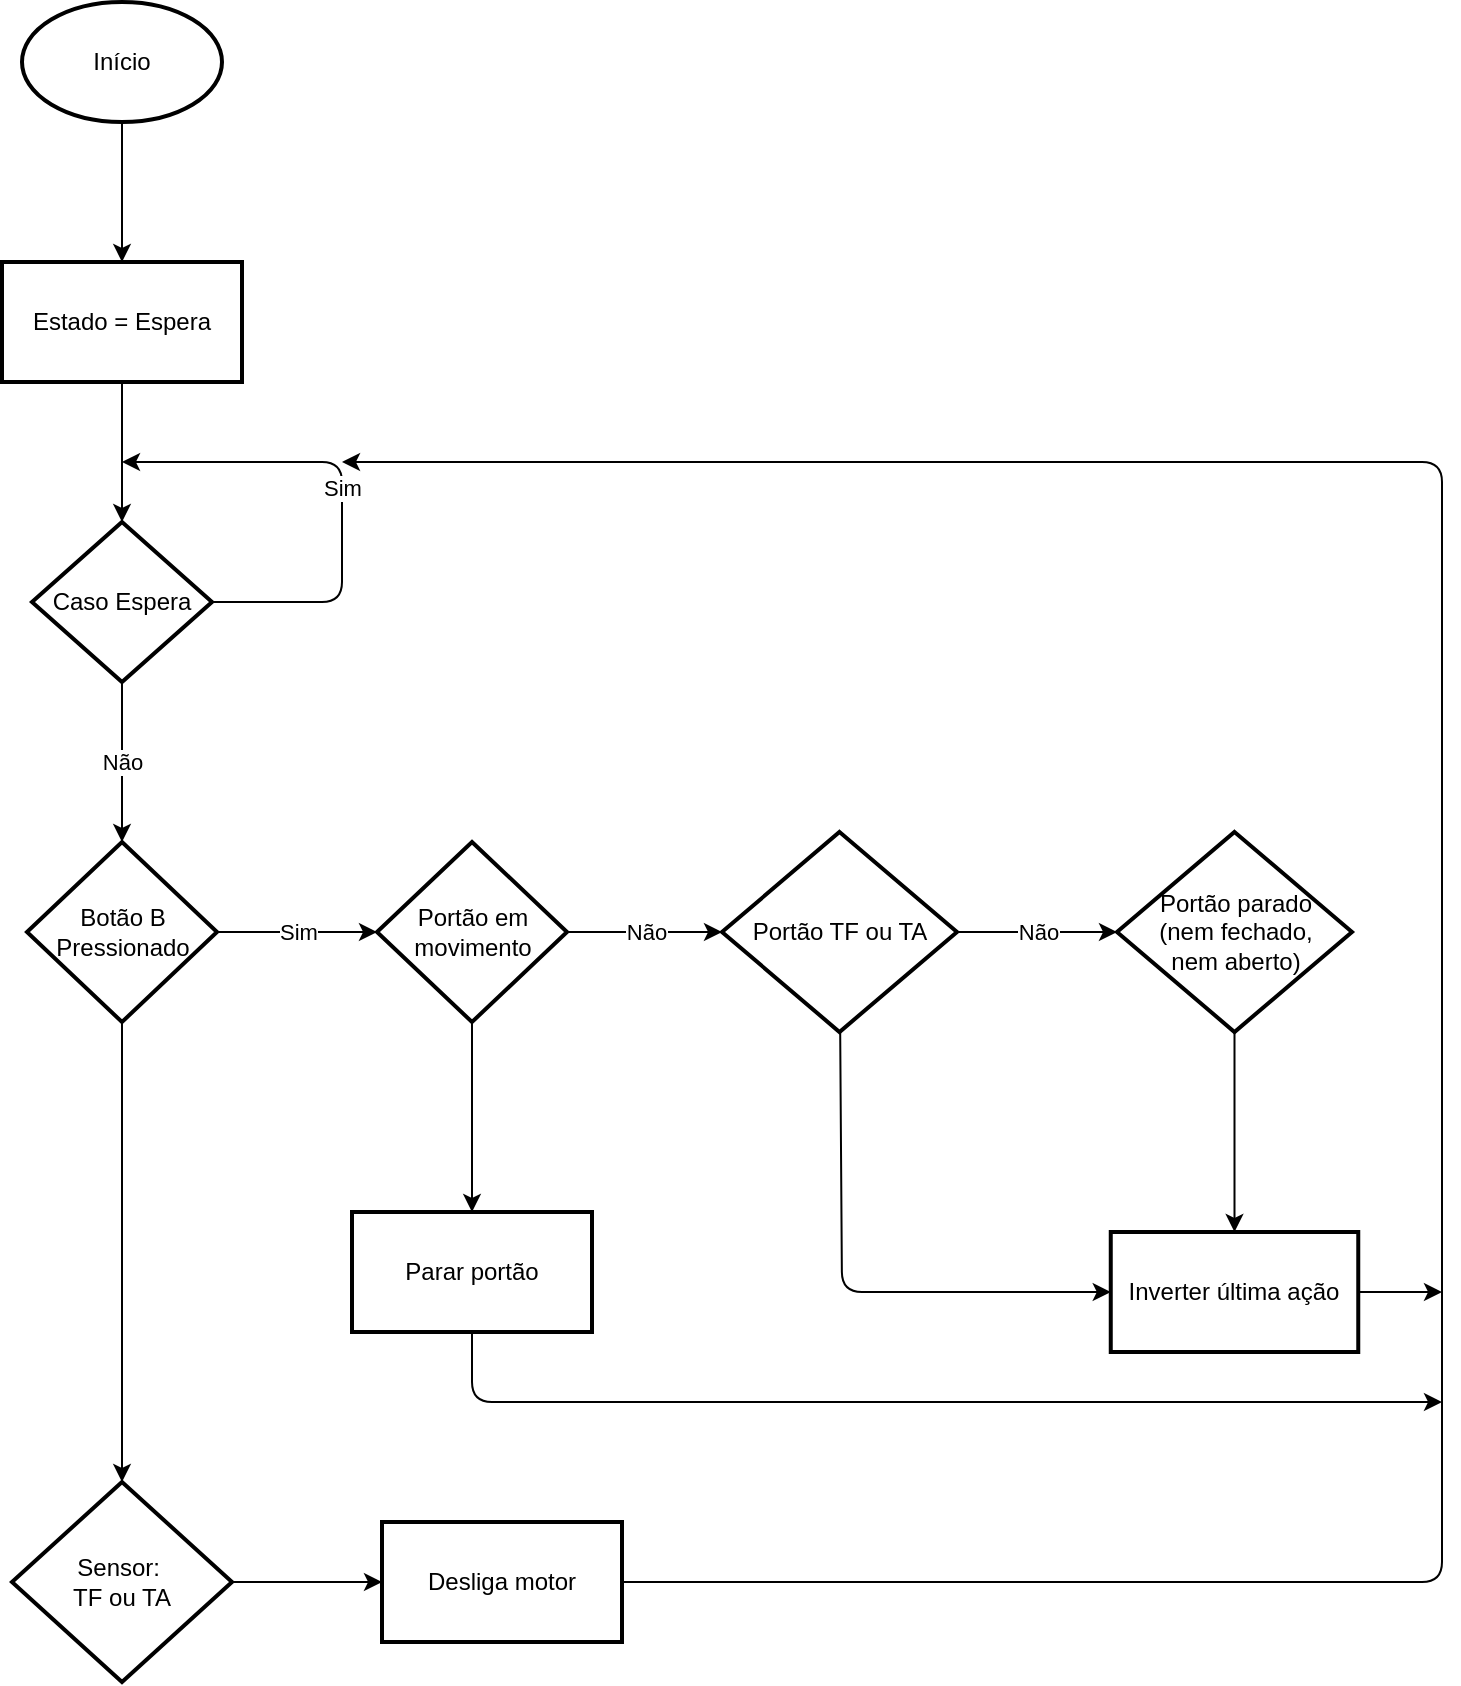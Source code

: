 <mxfile>
    <diagram id="8w0XWqR4YLMk1RkGakDA" name="Página-1">
        <mxGraphModel dx="646" dy="612" grid="1" gridSize="10" guides="1" tooltips="1" connect="1" arrows="1" fold="1" page="1" pageScale="1" pageWidth="850" pageHeight="1100" math="0" shadow="0">
            <root>
                <mxCell id="0"/>
                <mxCell id="1" parent="0"/>
                <mxCell id="5" style="edgeStyle=none;html=1;" parent="1" source="2" target="4" edge="1">
                    <mxGeometry relative="1" as="geometry"/>
                </mxCell>
                <mxCell id="2" value="Início" style="strokeWidth=2;html=1;shape=mxgraph.flowchart.start_1;whiteSpace=wrap;" parent="1" vertex="1">
                    <mxGeometry x="90" y="100" width="100" height="60" as="geometry"/>
                </mxCell>
                <mxCell id="7" value="" style="edgeStyle=none;html=1;" parent="1" source="4" target="6" edge="1">
                    <mxGeometry relative="1" as="geometry"/>
                </mxCell>
                <mxCell id="4" value="Estado = Espera" style="whiteSpace=wrap;html=1;strokeWidth=2;" parent="1" vertex="1">
                    <mxGeometry x="80" y="230" width="120" height="60" as="geometry"/>
                </mxCell>
                <mxCell id="8" value="Sim" style="edgeStyle=none;html=1;" parent="1" source="6" edge="1">
                    <mxGeometry relative="1" as="geometry">
                        <mxPoint x="140" y="330" as="targetPoint"/>
                        <Array as="points">
                            <mxPoint x="250" y="400"/>
                            <mxPoint x="250" y="330"/>
                        </Array>
                    </mxGeometry>
                </mxCell>
                <mxCell id="10" value="Não" style="edgeStyle=none;html=1;" parent="1" source="6" target="9" edge="1">
                    <mxGeometry relative="1" as="geometry"/>
                </mxCell>
                <mxCell id="6" value="Caso Espera" style="rhombus;whiteSpace=wrap;html=1;strokeWidth=2;" parent="1" vertex="1">
                    <mxGeometry x="95" y="360" width="90" height="80" as="geometry"/>
                </mxCell>
                <mxCell id="13" value="Sim" style="edgeStyle=none;html=1;" parent="1" source="9" target="12" edge="1">
                    <mxGeometry relative="1" as="geometry"/>
                </mxCell>
                <mxCell id="26" value="" style="edgeStyle=none;html=1;" parent="1" source="9" target="25" edge="1">
                    <mxGeometry relative="1" as="geometry"/>
                </mxCell>
                <mxCell id="9" value="Botão B Pressionado" style="rhombus;whiteSpace=wrap;html=1;strokeWidth=2;" parent="1" vertex="1">
                    <mxGeometry x="92.5" y="520" width="95" height="90" as="geometry"/>
                </mxCell>
                <mxCell id="15" value="Não" style="edgeStyle=none;html=1;" parent="1" source="12" target="14" edge="1">
                    <mxGeometry relative="1" as="geometry"/>
                </mxCell>
                <mxCell id="18" value="" style="edgeStyle=none;html=1;" parent="1" source="12" target="17" edge="1">
                    <mxGeometry relative="1" as="geometry"/>
                </mxCell>
                <mxCell id="12" value="Portão em movimento" style="rhombus;whiteSpace=wrap;html=1;strokeWidth=2;" parent="1" vertex="1">
                    <mxGeometry x="267.5" y="520" width="95" height="90" as="geometry"/>
                </mxCell>
                <mxCell id="22" value="Não" style="edgeStyle=none;html=1;" parent="1" source="14" target="21" edge="1">
                    <mxGeometry relative="1" as="geometry"/>
                </mxCell>
                <mxCell id="32" style="edgeStyle=none;html=1;entryX=0;entryY=0.5;entryDx=0;entryDy=0;" parent="1" source="14" target="23" edge="1">
                    <mxGeometry relative="1" as="geometry">
                        <Array as="points">
                            <mxPoint x="500" y="745"/>
                        </Array>
                    </mxGeometry>
                </mxCell>
                <mxCell id="14" value="Portão TF ou TA" style="rhombus;whiteSpace=wrap;html=1;strokeWidth=2;" parent="1" vertex="1">
                    <mxGeometry x="440" y="515" width="117.5" height="100" as="geometry"/>
                </mxCell>
                <mxCell id="34" style="edgeStyle=none;html=1;" parent="1" source="17" edge="1">
                    <mxGeometry relative="1" as="geometry">
                        <mxPoint x="800" y="800" as="targetPoint"/>
                        <Array as="points">
                            <mxPoint x="315" y="800"/>
                        </Array>
                    </mxGeometry>
                </mxCell>
                <mxCell id="17" value="Parar portão" style="whiteSpace=wrap;html=1;strokeWidth=2;" parent="1" vertex="1">
                    <mxGeometry x="255" y="705" width="120" height="60" as="geometry"/>
                </mxCell>
                <mxCell id="24" value="" style="edgeStyle=none;html=1;" parent="1" source="21" target="23" edge="1">
                    <mxGeometry relative="1" as="geometry"/>
                </mxCell>
                <mxCell id="21" value="Portão parado&lt;br&gt;(nem fechado,&lt;br&gt;nem aberto)" style="rhombus;whiteSpace=wrap;html=1;strokeWidth=2;" parent="1" vertex="1">
                    <mxGeometry x="637.5" y="515" width="117.5" height="100" as="geometry"/>
                </mxCell>
                <mxCell id="33" style="edgeStyle=none;html=1;" parent="1" source="23" edge="1">
                    <mxGeometry relative="1" as="geometry">
                        <mxPoint x="800" y="745" as="targetPoint"/>
                    </mxGeometry>
                </mxCell>
                <mxCell id="23" value="Inverter última ação" style="whiteSpace=wrap;html=1;strokeWidth=2;" parent="1" vertex="1">
                    <mxGeometry x="634.38" y="715" width="123.75" height="60" as="geometry"/>
                </mxCell>
                <mxCell id="30" value="" style="edgeStyle=none;html=1;" parent="1" source="25" target="29" edge="1">
                    <mxGeometry relative="1" as="geometry"/>
                </mxCell>
                <mxCell id="25" value="Sensor:&amp;nbsp;&lt;br&gt;TF ou TA" style="rhombus;whiteSpace=wrap;html=1;strokeWidth=2;" parent="1" vertex="1">
                    <mxGeometry x="85" y="840" width="110" height="100" as="geometry"/>
                </mxCell>
                <mxCell id="31" style="edgeStyle=none;html=1;" parent="1" source="29" edge="1">
                    <mxGeometry relative="1" as="geometry">
                        <mxPoint x="250" y="330" as="targetPoint"/>
                        <Array as="points">
                            <mxPoint x="800" y="890"/>
                            <mxPoint x="800" y="330"/>
                        </Array>
                    </mxGeometry>
                </mxCell>
                <mxCell id="29" value="Desliga motor" style="whiteSpace=wrap;html=1;strokeWidth=2;" parent="1" vertex="1">
                    <mxGeometry x="270" y="860" width="120" height="60" as="geometry"/>
                </mxCell>
            </root>
        </mxGraphModel>
    </diagram>
</mxfile>